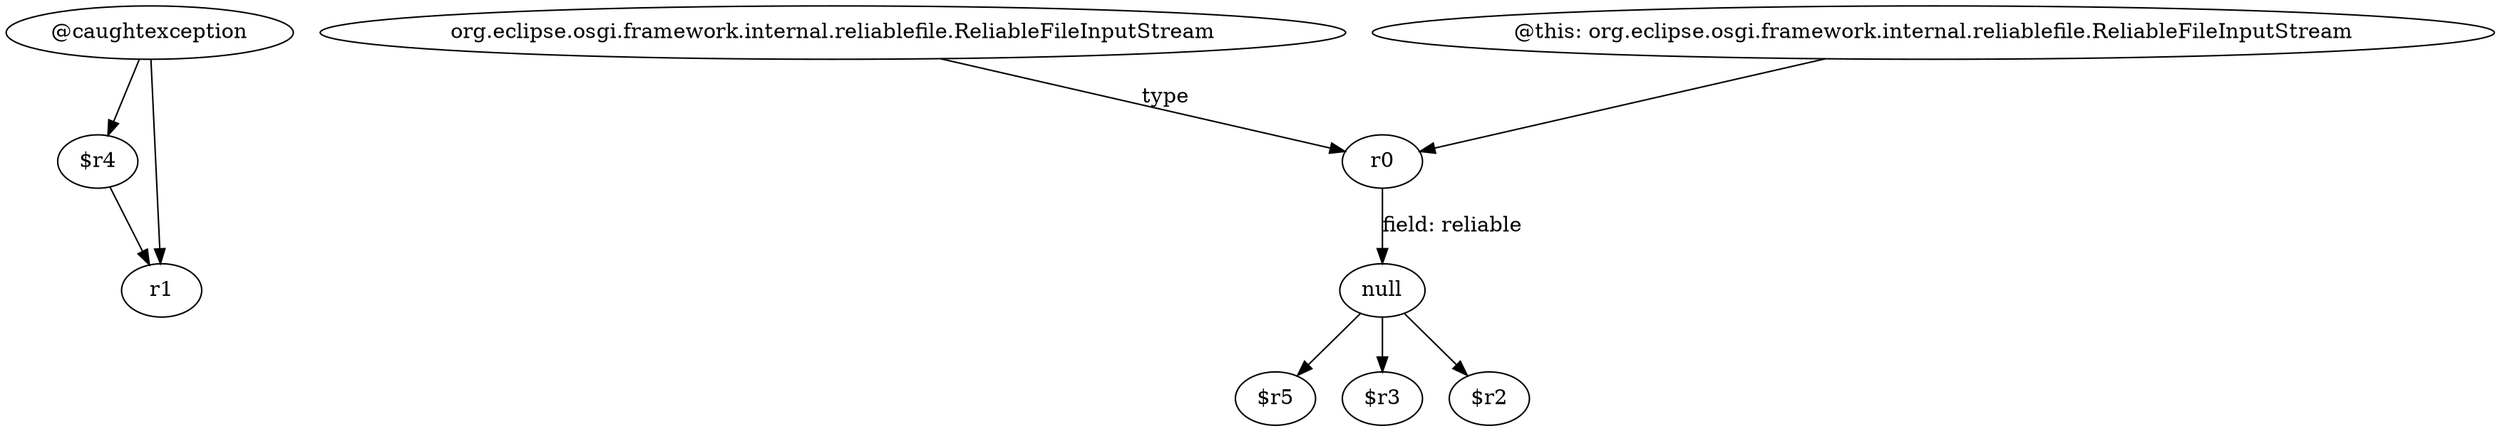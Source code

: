 digraph g {
0[label="$r4"]
1[label="r1"]
0->1[label=""]
2[label="@caughtexception"]
2->1[label=""]
3[label="null"]
4[label="$r5"]
3->4[label=""]
5[label="org.eclipse.osgi.framework.internal.reliablefile.ReliableFileInputStream"]
6[label="r0"]
5->6[label="type"]
6->3[label="field: reliable"]
2->0[label=""]
7[label="$r3"]
3->7[label=""]
8[label="@this: org.eclipse.osgi.framework.internal.reliablefile.ReliableFileInputStream"]
8->6[label=""]
9[label="$r2"]
3->9[label=""]
}